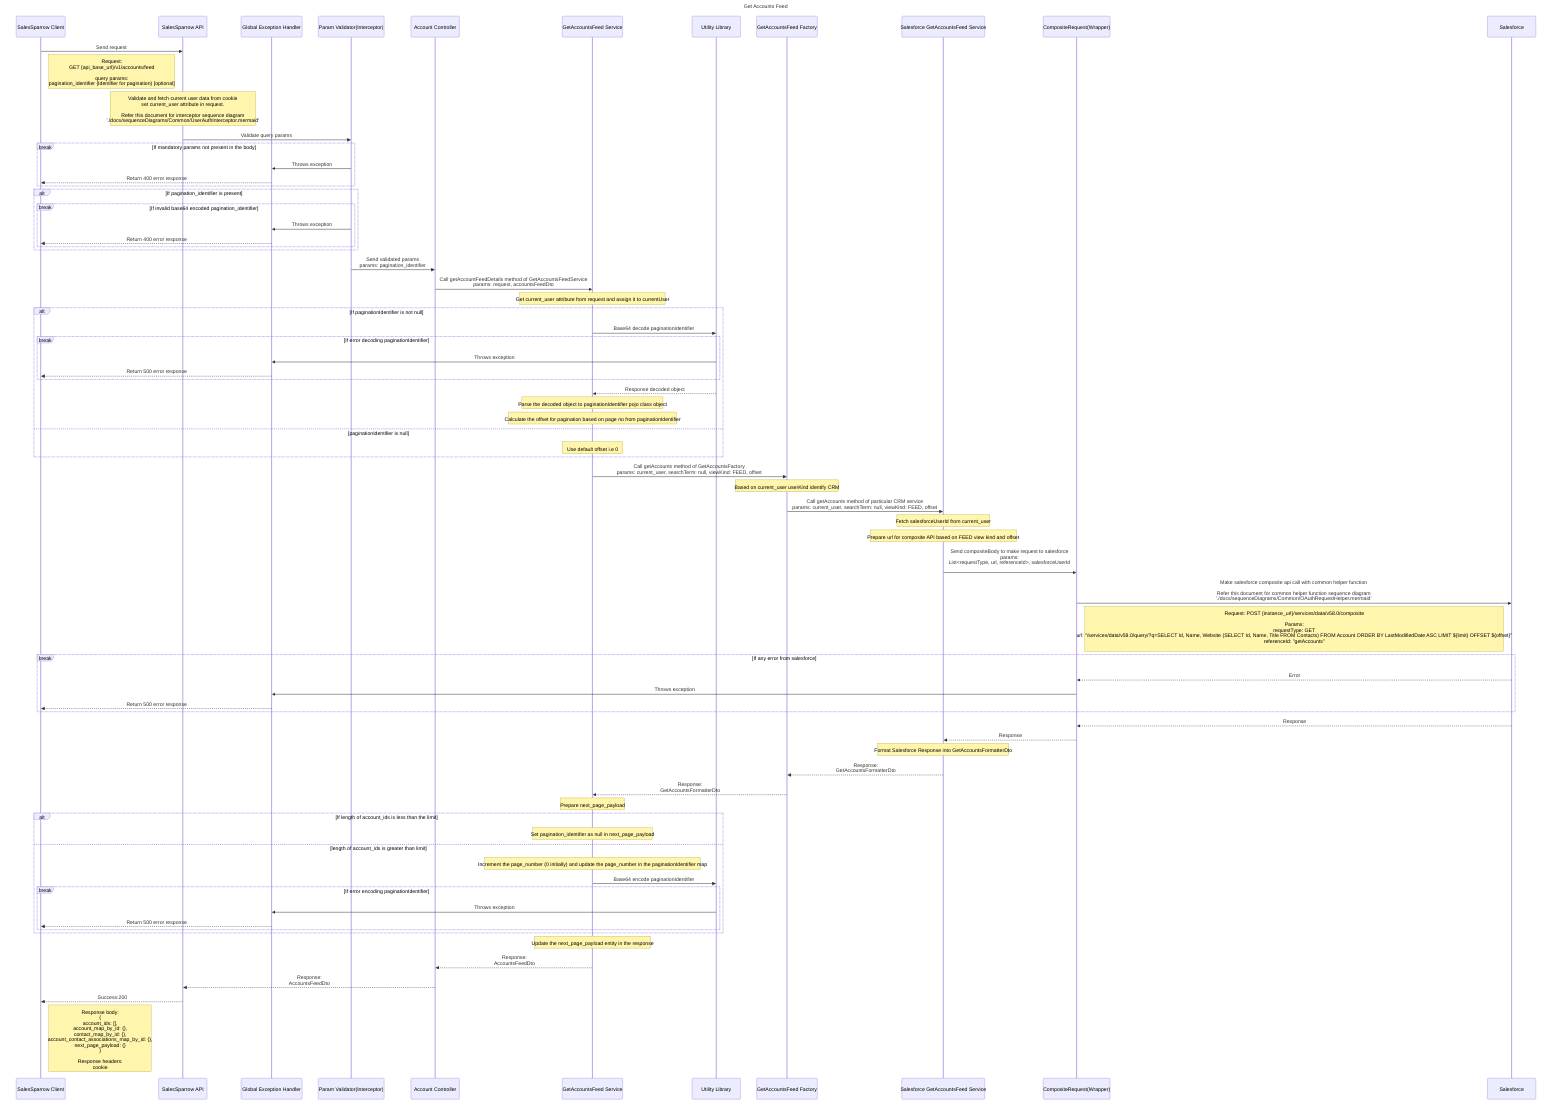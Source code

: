 sequenceDiagram
  title Get Accounts Feed
    participant ui as SalesSparrow Client
    participant api as SalesSparrow API
    participant exceptionHandler as Global Exception Handler
    participant validator as Param Validator(Interceptor)
    participant controller as Account Controller
    participant service as GetAccountsFeed Service
    participant util as Utility Library 
    participant factory as GetAccountsFeed Factory
    participant crm as Salesforce GetAccountsFeed Service
    participant CompositeRequestWrapper as CompositeRequest(Wrapper)
    participant salesforce as Salesforce

    ui->>api:  Send request 
note right of ui: Request: <br>GET {api_base_url}/v1/accounts/feed<br><br>query params:  <br>pagination_identifier (Identifier for pagination) [optional]

    note over api: Validate and fetch current user data from cookie<br>set current_user attribute in request.<br><br>Refer this document for interceptor sequence diagram <br> './docs/sequenceDiagrams/Common/UserAuthInterceptor.mermaid'

    api->>validator: Validate query params

    break If mandatory params not present in the body
        validator->>exceptionHandler: Throws exception
        exceptionHandler-->>ui:Return 400 error response 
    end

    alt If pagination_identifier is present
        break If invalid base64 encoded pagination_identifier
            validator->>exceptionHandler: Throws exception
            exceptionHandler-->>ui: Return 400 error response
    end
end

    validator->>controller: Send validated params<br>params: pagination_identifier
    
    controller->>service: Call getAccountFeedDetails method of GetAccountsFeedService<br> params: request, accountsFeedDto
    note over service: Get current_user attribute from request and assign it to currentUser

    alt If paginationIdentifier is not null
        service->> util: Base64 decode paginationIdentifier 
        break If error decoding paginationIdentifier
            util->>exceptionHandler: Throws exception
            exceptionHandler-->>ui:Return 500 error response 
        end
        util-->>service: Response decoded object
        note over service: Parse the decoded object to paginationIdentifier pojo class object
        note over service: Calculate the offset for pagination based on page no from paginationIdentifier
    else paginationIdentifier is null
        note over service: Use default offset i.e 0
    end

    service->>factory: Call getAccounts method of GetAccountsFactory<br>params: current_user, searchTerm: null, viewKind: FEED, offset
    note over factory: Based on current_user userKind identify CRM

    factory->>crm: Call getAccounts method of particular CRM service<br>params: current_user, searchTerm: null, viewKind: FEED, offset

    note over crm: Fetch salesforceUserId from current_user
    note over crm: Prepare url for composite API based on FEED view kind and offset

    crm->>CompositeRequestWrapper: Send compositeBody to make request to salesforce<br>params: <br> List<requestType, url, referenceId>, salesforceUserId <br>

    CompositeRequestWrapper->>salesforce: Make salesforce composite api call with common helper function<br><br>Refer this document for common helper function sequence diagram <br> './docs/sequenceDiagrams/Common/OAuthRequestHelper.mermaid'
    note right of CompositeRequestWrapper: Request: POST {instance_url}/services/data/v58.0/composite <br><br>Params: <br> requestType: GET<br> url: "/services/data/v58.0/query/?q=SELECT Id, Name, Website (SELECT Id, Name, Title FROM Contacts) FROM Account ORDER BY LastModifiedDate ASC LIMIT ${limit} OFFSET ${offset}"<br>referenceId: "getAccounts"<br>
    
    break If any error from salesforce
        salesforce-->>CompositeRequestWrapper: Error
        CompositeRequestWrapper->>exceptionHandler: Throws exception
        exceptionHandler-->>ui: Return 500 error response
    end

    salesforce-->>CompositeRequestWrapper: Response
    CompositeRequestWrapper-->>crm: Response
    note over crm:  Format Salesforce Response into GetAccountsFormatterDto

    crm-->>factory: Response:<br>GetAccountsFormatterDto
    factory-->>service: Response:<br>GetAccountsFormatterDto
    note over service: Prepare next_page_payload 
    alt If length of account_ids is less than the limit
        note over service: Set pagination_identifier as null in next_page_payload
    else length of account_ids is greater than limit
        note over service: Increment the page_number (0 initially) and update the page_number in the paginationIdentifier map
        service->> util: Base64 encode paginationIdentifier 
        break If error encoding paginationIdentifier
            util->>exceptionHandler: Throws exception
            exceptionHandler-->>ui: Return 500 error response 
        end
    end
    note over service: Update the next_page_payload entity in the response
    service-->> controller: Response:<br>AccountsFeedDto
    controller-->>api: Response:<br>AccountsFeedDto
    
    api-->>ui: Success:200
    note right of ui: Response body: <br> {<br>account_ids: [],<br>account_map_by_id: {},<br>contact_map_by_id: {},<br>account_contact_associations_map_by_id: {},<br>next_page_payload: {}<br>} <br><br>Response headers:<br> cookie